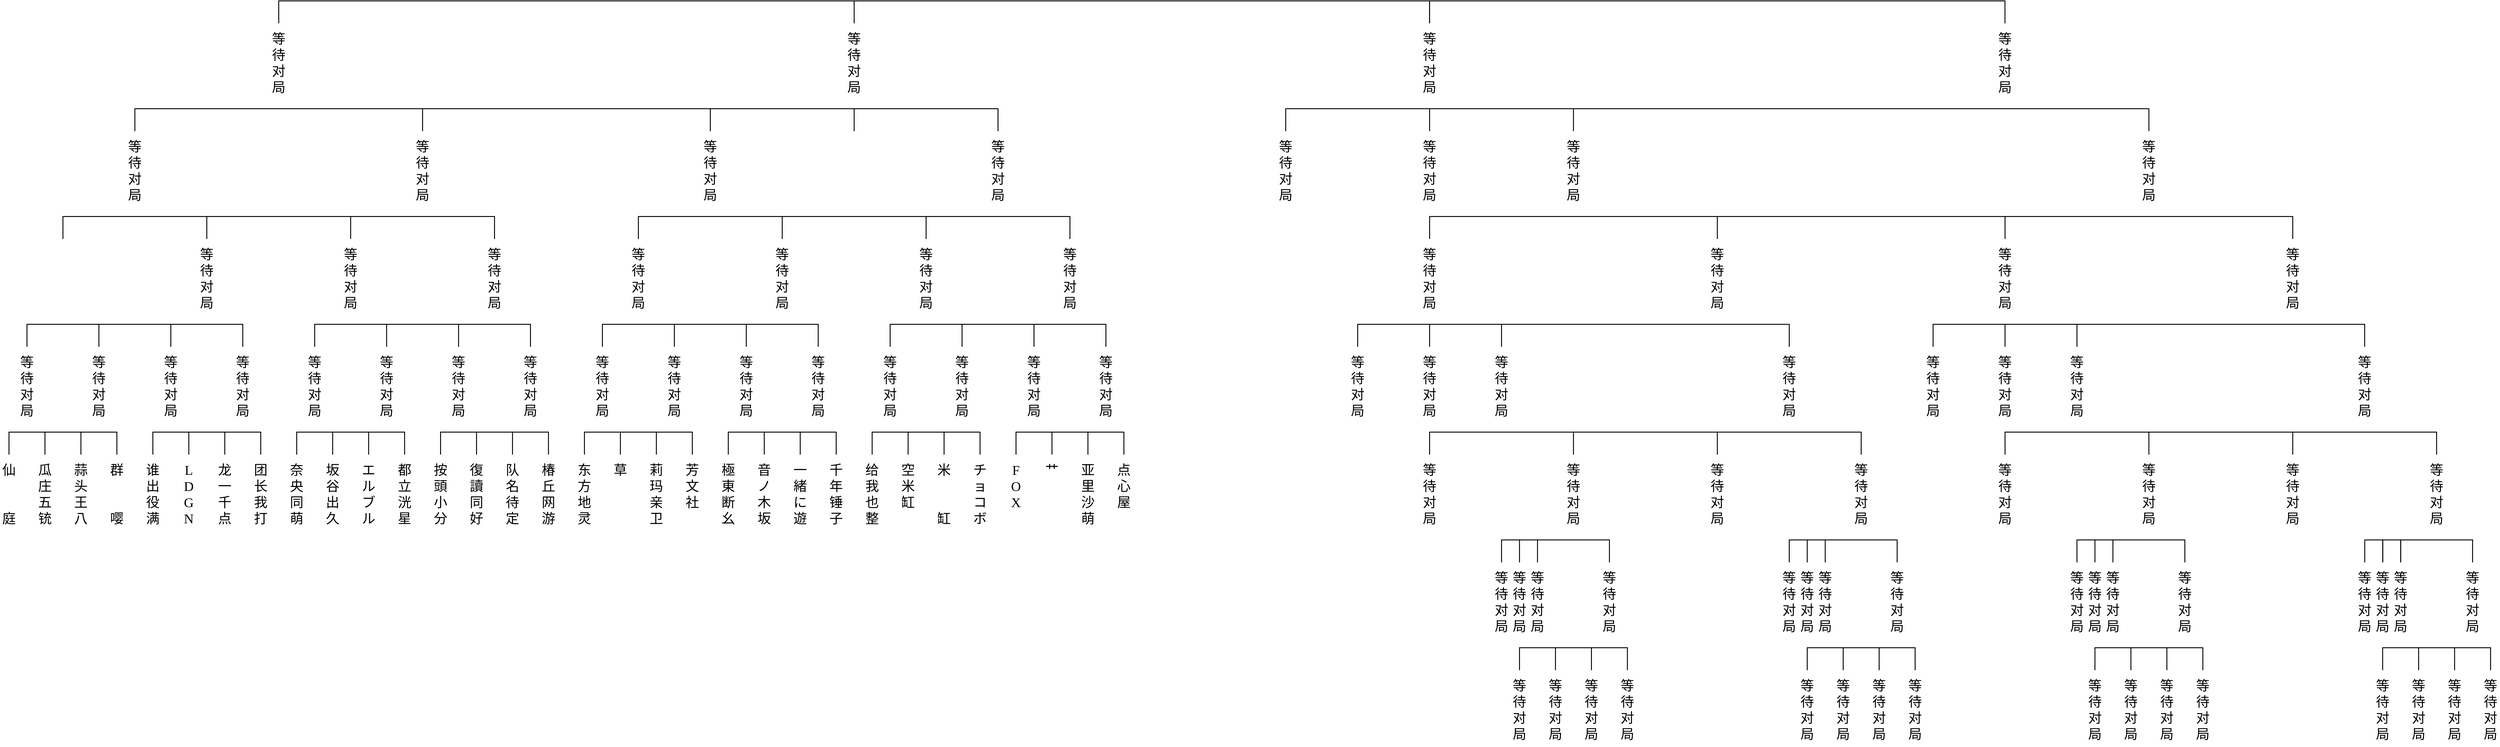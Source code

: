 <mxfile version="10.4.4" type="github"><diagram id="s4kFj_9aHxk4Wid-Ymg8" name="Page-1"><mxGraphModel dx="1069" dy="1893" grid="1" gridSize="10" guides="1" tooltips="1" connect="1" arrows="1" fold="1" page="1" pageScale="1" pageWidth="850" pageHeight="1100" math="0" shadow="0"><root><mxCell id="0"/><mxCell id="1" parent="0"/><mxCell id="eQSBPMLEGhguapreePr3-1" value="&lt;font style=&quot;font-size: 30px&quot;&gt;仙&lt;br style=&quot;font-size: 30px;&quot;&gt;&lt;br style=&quot;font-size: 30px;&quot;&gt;&lt;br style=&quot;font-size: 30px;&quot;&gt;庭&lt;/font&gt;" style="text;html=1;strokeColor=none;fillColor=none;align=center;verticalAlign=top;whiteSpace=wrap;rounded=0;fontFamily=FZZhunYuan-M02;horizontal=1;fontSize=30;" vertex="1" parent="1"><mxGeometry y="930" width="40" height="160" as="geometry"/></mxCell><mxCell id="eQSBPMLEGhguapreePr3-2" value="&lt;span style=&quot;font-size: 30px;&quot;&gt;&lt;font style=&quot;font-size: 30px;&quot;&gt;瓜庄五铳&lt;/font&gt;&lt;/span&gt;&lt;br style=&quot;font-size: 30px;&quot;&gt;" style="text;html=1;strokeColor=none;fillColor=none;align=center;verticalAlign=top;whiteSpace=wrap;rounded=0;fontFamily=FZZhunYuan-M02;horizontal=1;fontSize=30;" vertex="1" parent="1"><mxGeometry x="80" y="930" width="40" height="160" as="geometry"/></mxCell><mxCell id="eQSBPMLEGhguapreePr3-3" value="&lt;span style=&quot;font-size: 30px;&quot;&gt;蒜头王八&lt;/span&gt;&lt;br style=&quot;font-size: 30px;&quot;&gt;" style="text;html=1;strokeColor=none;fillColor=none;align=center;verticalAlign=top;whiteSpace=wrap;rounded=0;fontFamily=FZZhunYuan-M02;horizontal=1;fontSize=30;" vertex="1" parent="1"><mxGeometry x="160" y="930" width="40" height="160" as="geometry"/></mxCell><mxCell id="eQSBPMLEGhguapreePr3-4" value="&lt;span style=&quot;font-size: 30px&quot;&gt;&lt;font style=&quot;font-size: 30px&quot;&gt;群&lt;br style=&quot;font-size: 30px;&quot;&gt;&lt;br style=&quot;font-size: 30px;&quot;&gt;&lt;br style=&quot;font-size: 30px;&quot;&gt;嘤&lt;/font&gt;&lt;/span&gt;&lt;br style=&quot;font-size: 30px&quot;&gt;" style="text;html=1;strokeColor=none;fillColor=none;align=center;verticalAlign=top;whiteSpace=wrap;rounded=0;fontFamily=FZZhunYuan-M02;horizontal=1;fontSize=30;" vertex="1" parent="1"><mxGeometry x="240" y="930" width="40" height="160" as="geometry"/></mxCell><mxCell id="eQSBPMLEGhguapreePr3-5" value="" style="strokeWidth=2;html=1;shape=mxgraph.flowchart.annotation_1;align=left;direction=south;fontFamily=FZZhunYuan-M02;fontSize=30;" vertex="1" parent="1"><mxGeometry x="20" y="870" width="80" height="50" as="geometry"/></mxCell><mxCell id="eQSBPMLEGhguapreePr3-6" value="" style="strokeWidth=2;html=1;shape=mxgraph.flowchart.annotation_1;align=left;direction=south;fontFamily=FZZhunYuan-M02;fontSize=30;" vertex="1" parent="1"><mxGeometry x="100" y="870" width="80" height="50" as="geometry"/></mxCell><mxCell id="eQSBPMLEGhguapreePr3-7" value="" style="strokeWidth=2;html=1;shape=mxgraph.flowchart.annotation_1;align=left;direction=south;fontFamily=FZZhunYuan-M02;fontSize=30;" vertex="1" parent="1"><mxGeometry x="180" y="870" width="80" height="50" as="geometry"/></mxCell><mxCell id="eQSBPMLEGhguapreePr3-8" value="&lt;span style=&quot;font-size: 30px&quot;&gt;等待对局&lt;/span&gt;" style="text;html=1;strokeColor=none;fillColor=none;align=center;verticalAlign=top;whiteSpace=wrap;rounded=0;fontFamily=FZZhunYuan-M02;horizontal=1;fontSize=30;" vertex="1" parent="1"><mxGeometry x="40" y="690" width="40" height="160" as="geometry"/></mxCell><mxCell id="eQSBPMLEGhguapreePr3-9" value="&lt;span style=&quot;font-size: 30px&quot;&gt;等待对局&lt;/span&gt;&lt;br style=&quot;font-size: 30px;&quot;&gt;" style="text;html=1;strokeColor=none;fillColor=none;align=center;verticalAlign=top;whiteSpace=wrap;rounded=0;fontFamily=FZZhunYuan-M02;horizontal=1;fontSize=30;" vertex="1" parent="1"><mxGeometry x="200" y="690" width="40" height="160" as="geometry"/></mxCell><mxCell id="eQSBPMLEGhguapreePr3-10" value="" style="strokeWidth=2;html=1;shape=mxgraph.flowchart.annotation_1;align=left;direction=south;fontFamily=FZZhunYuan-M02;fontSize=30;" vertex="1" parent="1"><mxGeometry x="60" y="630" width="160" height="50" as="geometry"/></mxCell><mxCell id="eQSBPMLEGhguapreePr3-11" value="&lt;span style=&quot;font-size: 30px;&quot;&gt;谁出役满&lt;/span&gt;&lt;br style=&quot;font-size: 30px;&quot;&gt;" style="text;html=1;strokeColor=none;fillColor=none;align=center;verticalAlign=top;whiteSpace=wrap;rounded=0;fontFamily=FZZhunYuan-M02;horizontal=1;fontSize=30;" vertex="1" parent="1"><mxGeometry x="320" y="930" width="40" height="160" as="geometry"/></mxCell><mxCell id="eQSBPMLEGhguapreePr3-12" value="&lt;span style=&quot;font-size: 30px&quot;&gt;L&lt;br style=&quot;font-size: 30px;&quot;&gt;D&lt;br style=&quot;font-size: 30px;&quot;&gt;G&lt;br style=&quot;font-size: 30px;&quot;&gt;N&lt;/span&gt;&lt;br style=&quot;font-size: 30px&quot;&gt;" style="text;html=1;strokeColor=none;fillColor=none;align=center;verticalAlign=top;whiteSpace=wrap;rounded=0;fontFamily=FZZhunYuan-M02;horizontal=1;fontSize=30;" vertex="1" parent="1"><mxGeometry x="400" y="930" width="40" height="160" as="geometry"/></mxCell><mxCell id="eQSBPMLEGhguapreePr3-13" value="&lt;span style=&quot;font-size: 30px;&quot;&gt;龙一千点&lt;/span&gt;&lt;br style=&quot;font-size: 30px;&quot;&gt;" style="text;html=1;strokeColor=none;fillColor=none;align=center;verticalAlign=top;whiteSpace=wrap;rounded=0;fontFamily=FZZhunYuan-M02;horizontal=1;fontSize=30;" vertex="1" parent="1"><mxGeometry x="480" y="930" width="40" height="160" as="geometry"/></mxCell><mxCell id="eQSBPMLEGhguapreePr3-14" value="&lt;span style=&quot;font-size: 30px;&quot;&gt;团长我打&lt;/span&gt;&lt;br style=&quot;font-size: 30px;&quot;&gt;" style="text;html=1;strokeColor=none;fillColor=none;align=center;verticalAlign=top;whiteSpace=wrap;rounded=0;fontFamily=FZZhunYuan-M02;horizontal=1;fontSize=30;" vertex="1" parent="1"><mxGeometry x="560" y="930" width="40" height="160" as="geometry"/></mxCell><mxCell id="eQSBPMLEGhguapreePr3-15" value="" style="strokeWidth=2;html=1;shape=mxgraph.flowchart.annotation_1;align=left;direction=south;fontFamily=FZZhunYuan-M02;fontSize=30;" vertex="1" parent="1"><mxGeometry x="340" y="870" width="80" height="50" as="geometry"/></mxCell><mxCell id="eQSBPMLEGhguapreePr3-16" value="" style="strokeWidth=2;html=1;shape=mxgraph.flowchart.annotation_1;align=left;direction=south;fontFamily=FZZhunYuan-M02;fontSize=30;" vertex="1" parent="1"><mxGeometry x="420" y="870" width="80" height="50" as="geometry"/></mxCell><mxCell id="eQSBPMLEGhguapreePr3-17" value="" style="strokeWidth=2;html=1;shape=mxgraph.flowchart.annotation_1;align=left;direction=south;fontFamily=FZZhunYuan-M02;fontSize=30;" vertex="1" parent="1"><mxGeometry x="500" y="870" width="80" height="50" as="geometry"/></mxCell><mxCell id="eQSBPMLEGhguapreePr3-18" value="&lt;span style=&quot;font-size: 30px;&quot;&gt;等待对局&lt;/span&gt;" style="text;html=1;strokeColor=none;fillColor=none;align=center;verticalAlign=top;whiteSpace=wrap;rounded=0;fontFamily=FZZhunYuan-M02;horizontal=1;fontSize=30;" vertex="1" parent="1"><mxGeometry x="360" y="690" width="40" height="160" as="geometry"/></mxCell><mxCell id="eQSBPMLEGhguapreePr3-19" value="&lt;span style=&quot;font-size: 30px;&quot;&gt;等待对局&lt;/span&gt;&lt;br style=&quot;font-size: 30px;&quot;&gt;" style="text;html=1;strokeColor=none;fillColor=none;align=center;verticalAlign=top;whiteSpace=wrap;rounded=0;fontFamily=FZZhunYuan-M02;horizontal=1;fontSize=30;" vertex="1" parent="1"><mxGeometry x="520" y="690" width="40" height="160" as="geometry"/></mxCell><mxCell id="eQSBPMLEGhguapreePr3-20" value="" style="strokeWidth=2;html=1;shape=mxgraph.flowchart.annotation_1;align=left;direction=south;fontFamily=FZZhunYuan-M02;fontSize=30;" vertex="1" parent="1"><mxGeometry x="380" y="630" width="160" height="50" as="geometry"/></mxCell><mxCell id="eQSBPMLEGhguapreePr3-21" value="" style="strokeWidth=2;html=1;shape=mxgraph.flowchart.annotation_1;align=left;direction=south;fontFamily=FZZhunYuan-M02;fontSize=30;" vertex="1" parent="1"><mxGeometry x="220" y="630" width="160" height="50" as="geometry"/></mxCell><mxCell id="eQSBPMLEGhguapreePr3-22" value="&lt;span style=&quot;font-size: 30px;&quot;&gt;&lt;font style=&quot;font-size: 30px&quot;&gt;奈央同萌&lt;/font&gt;&lt;/span&gt;&lt;br style=&quot;font-size: 30px;&quot;&gt;" style="text;html=1;strokeColor=none;fillColor=none;align=center;verticalAlign=top;whiteSpace=wrap;rounded=0;fontFamily=FZZhunYuan-M02;horizontal=1;fontSize=30;" vertex="1" parent="1"><mxGeometry x="640" y="930" width="40" height="160" as="geometry"/></mxCell><mxCell id="eQSBPMLEGhguapreePr3-23" value="&lt;span style=&quot;font-size: 30px;&quot;&gt;&lt;font style=&quot;font-size: 30px&quot;&gt;坂谷出久&lt;/font&gt;&lt;/span&gt;&lt;br style=&quot;font-size: 30px;&quot;&gt;" style="text;html=1;strokeColor=none;fillColor=none;align=center;verticalAlign=top;whiteSpace=wrap;rounded=0;fontFamily=FZZhunYuan-M02;horizontal=1;fontSize=30;" vertex="1" parent="1"><mxGeometry x="720" y="930" width="40" height="160" as="geometry"/></mxCell><mxCell id="eQSBPMLEGhguapreePr3-24" value="&lt;span style=&quot;font-size: 30px;&quot;&gt;&lt;font style=&quot;font-size: 30px&quot;&gt;エルブル&lt;/font&gt;&lt;/span&gt;&lt;br style=&quot;font-size: 30px;&quot;&gt;" style="text;html=1;strokeColor=none;fillColor=none;align=center;verticalAlign=top;whiteSpace=wrap;rounded=0;fontFamily=FZZhunYuan-M02;horizontal=1;fontSize=30;" vertex="1" parent="1"><mxGeometry x="800" y="930" width="40" height="160" as="geometry"/></mxCell><mxCell id="eQSBPMLEGhguapreePr3-25" value="&lt;span style=&quot;font-size: 30px;&quot;&gt;&lt;font style=&quot;font-size: 30px&quot;&gt;都立洸星&lt;/font&gt;&lt;/span&gt;&lt;br style=&quot;font-size: 30px;&quot;&gt;" style="text;html=1;strokeColor=none;fillColor=none;align=center;verticalAlign=top;whiteSpace=wrap;rounded=0;fontFamily=FZZhunYuan-M02;horizontal=1;fontSize=30;" vertex="1" parent="1"><mxGeometry x="880" y="930" width="40" height="160" as="geometry"/></mxCell><mxCell id="eQSBPMLEGhguapreePr3-26" value="" style="strokeWidth=2;html=1;shape=mxgraph.flowchart.annotation_1;align=left;direction=south;fontFamily=FZZhunYuan-M02;fontSize=30;" vertex="1" parent="1"><mxGeometry x="660" y="870" width="80" height="50" as="geometry"/></mxCell><mxCell id="eQSBPMLEGhguapreePr3-27" value="" style="strokeWidth=2;html=1;shape=mxgraph.flowchart.annotation_1;align=left;direction=south;fontFamily=FZZhunYuan-M02;fontSize=30;" vertex="1" parent="1"><mxGeometry x="740" y="870" width="80" height="50" as="geometry"/></mxCell><mxCell id="eQSBPMLEGhguapreePr3-28" value="" style="strokeWidth=2;html=1;shape=mxgraph.flowchart.annotation_1;align=left;direction=south;fontFamily=FZZhunYuan-M02;fontSize=30;" vertex="1" parent="1"><mxGeometry x="820" y="870" width="80" height="50" as="geometry"/></mxCell><mxCell id="eQSBPMLEGhguapreePr3-29" value="&lt;span style=&quot;font-size: 30px;&quot;&gt;等待对局&lt;/span&gt;&lt;br style=&quot;font-size: 30px;&quot;&gt;" style="text;html=1;strokeColor=none;fillColor=none;align=center;verticalAlign=top;whiteSpace=wrap;rounded=0;fontFamily=FZZhunYuan-M02;horizontal=1;fontSize=30;" vertex="1" parent="1"><mxGeometry x="680" y="690" width="40" height="160" as="geometry"/></mxCell><mxCell id="eQSBPMLEGhguapreePr3-30" value="&lt;span style=&quot;font-size: 30px;&quot;&gt;等待对局&lt;/span&gt;&lt;br style=&quot;font-size: 30px;&quot;&gt;" style="text;html=1;strokeColor=none;fillColor=none;align=center;verticalAlign=top;whiteSpace=wrap;rounded=0;fontFamily=FZZhunYuan-M02;horizontal=1;fontSize=30;" vertex="1" parent="1"><mxGeometry x="840" y="690" width="40" height="160" as="geometry"/></mxCell><mxCell id="eQSBPMLEGhguapreePr3-31" value="" style="strokeWidth=2;html=1;shape=mxgraph.flowchart.annotation_1;align=left;direction=south;fontFamily=FZZhunYuan-M02;fontSize=30;" vertex="1" parent="1"><mxGeometry x="700" y="630" width="160" height="50" as="geometry"/></mxCell><mxCell id="eQSBPMLEGhguapreePr3-32" value="&lt;span style=&quot;font-size: 30px;&quot;&gt;&lt;font style=&quot;font-size: 30px&quot;&gt;按頭小分&lt;/font&gt;&lt;/span&gt;&lt;br style=&quot;font-size: 30px;&quot;&gt;" style="text;html=1;strokeColor=none;fillColor=none;align=center;verticalAlign=top;whiteSpace=wrap;rounded=0;fontFamily=FZZhunYuan-M02;horizontal=1;fontSize=30;" vertex="1" parent="1"><mxGeometry x="960" y="930" width="40" height="160" as="geometry"/></mxCell><mxCell id="eQSBPMLEGhguapreePr3-33" value="&lt;span style=&quot;font-size: 30px;&quot;&gt;&lt;font style=&quot;font-size: 30px&quot;&gt;復讀同好&lt;/font&gt;&lt;/span&gt;&lt;br style=&quot;font-size: 30px;&quot;&gt;" style="text;html=1;strokeColor=none;fillColor=none;align=center;verticalAlign=top;whiteSpace=wrap;rounded=0;fontFamily=FZZhunYuan-M02;horizontal=1;fontSize=30;" vertex="1" parent="1"><mxGeometry x="1040" y="930" width="40" height="160" as="geometry"/></mxCell><mxCell id="eQSBPMLEGhguapreePr3-34" value="&lt;span style=&quot;font-size: 30px;&quot;&gt;队名待定&lt;/span&gt;&lt;br style=&quot;font-size: 30px;&quot;&gt;" style="text;html=1;strokeColor=none;fillColor=none;align=center;verticalAlign=top;whiteSpace=wrap;rounded=0;fontFamily=FZZhunYuan-M02;horizontal=1;fontSize=30;" vertex="1" parent="1"><mxGeometry x="1120" y="930" width="40" height="160" as="geometry"/></mxCell><mxCell id="eQSBPMLEGhguapreePr3-35" value="&lt;span style=&quot;font-size: 30px;&quot;&gt;椿丘网游&lt;/span&gt;&lt;br style=&quot;font-size: 30px;&quot;&gt;" style="text;html=1;strokeColor=none;fillColor=none;align=center;verticalAlign=top;whiteSpace=wrap;rounded=0;fontFamily=FZZhunYuan-M02;horizontal=1;fontSize=30;" vertex="1" parent="1"><mxGeometry x="1200" y="930" width="40" height="160" as="geometry"/></mxCell><mxCell id="eQSBPMLEGhguapreePr3-36" value="" style="strokeWidth=2;html=1;shape=mxgraph.flowchart.annotation_1;align=left;direction=south;fontFamily=FZZhunYuan-M02;fontSize=30;" vertex="1" parent="1"><mxGeometry x="980" y="870" width="80" height="50" as="geometry"/></mxCell><mxCell id="eQSBPMLEGhguapreePr3-37" value="" style="strokeWidth=2;html=1;shape=mxgraph.flowchart.annotation_1;align=left;direction=south;fontFamily=FZZhunYuan-M02;fontSize=30;" vertex="1" parent="1"><mxGeometry x="1060" y="870" width="80" height="50" as="geometry"/></mxCell><mxCell id="eQSBPMLEGhguapreePr3-38" value="" style="strokeWidth=2;html=1;shape=mxgraph.flowchart.annotation_1;align=left;direction=south;fontFamily=FZZhunYuan-M02;fontSize=30;" vertex="1" parent="1"><mxGeometry x="1140" y="870" width="80" height="50" as="geometry"/></mxCell><mxCell id="eQSBPMLEGhguapreePr3-39" value="&lt;span style=&quot;font-size: 30px;&quot;&gt;等待对局&lt;/span&gt;&lt;br style=&quot;font-size: 30px;&quot;&gt;" style="text;html=1;strokeColor=none;fillColor=none;align=center;verticalAlign=top;whiteSpace=wrap;rounded=0;fontFamily=FZZhunYuan-M02;horizontal=1;fontSize=30;" vertex="1" parent="1"><mxGeometry x="1000" y="690" width="40" height="160" as="geometry"/></mxCell><mxCell id="eQSBPMLEGhguapreePr3-40" value="&lt;span style=&quot;font-size: 30px;&quot;&gt;等待对局&lt;/span&gt;&lt;br style=&quot;font-size: 30px;&quot;&gt;" style="text;html=1;strokeColor=none;fillColor=none;align=center;verticalAlign=top;whiteSpace=wrap;rounded=0;fontFamily=FZZhunYuan-M02;horizontal=1;fontSize=30;" vertex="1" parent="1"><mxGeometry x="1160" y="690" width="40" height="160" as="geometry"/></mxCell><mxCell id="eQSBPMLEGhguapreePr3-41" value="" style="strokeWidth=2;html=1;shape=mxgraph.flowchart.annotation_1;align=left;direction=south;fontFamily=FZZhunYuan-M02;fontSize=30;" vertex="1" parent="1"><mxGeometry x="1020" y="630" width="160" height="50" as="geometry"/></mxCell><mxCell id="eQSBPMLEGhguapreePr3-42" value="" style="strokeWidth=2;html=1;shape=mxgraph.flowchart.annotation_1;align=left;direction=south;fontFamily=FZZhunYuan-M02;fontSize=30;" vertex="1" parent="1"><mxGeometry x="860" y="630" width="160" height="50" as="geometry"/></mxCell><mxCell id="eQSBPMLEGhguapreePr3-43" value="&lt;span style=&quot;font-size: 30px;&quot;&gt;&lt;font style=&quot;font-size: 30px&quot;&gt;东方地灵&lt;/font&gt;&lt;/span&gt;&lt;br style=&quot;font-size: 30px;&quot;&gt;" style="text;html=1;strokeColor=none;fillColor=none;align=center;verticalAlign=top;whiteSpace=wrap;rounded=0;fontFamily=FZZhunYuan-M02;horizontal=1;fontSize=30;" vertex="1" parent="1"><mxGeometry x="1280" y="930" width="40" height="160" as="geometry"/></mxCell><mxCell id="eQSBPMLEGhguapreePr3-44" value="&lt;span style=&quot;font-size: 30px;&quot;&gt;&lt;font style=&quot;font-size: 30px&quot;&gt;草&lt;/font&gt;&lt;/span&gt;&lt;br style=&quot;font-size: 30px;&quot;&gt;" style="text;html=1;strokeColor=none;fillColor=none;align=center;verticalAlign=top;whiteSpace=wrap;rounded=0;fontFamily=FZZhunYuan-M02;horizontal=1;fontSize=30;" vertex="1" parent="1"><mxGeometry x="1360" y="930" width="40" height="160" as="geometry"/></mxCell><mxCell id="eQSBPMLEGhguapreePr3-45" value="&lt;span style=&quot;font-size: 30px&quot;&gt;莉玛亲卫&lt;/span&gt;&lt;br style=&quot;font-size: 30px;&quot;&gt;" style="text;html=1;strokeColor=none;fillColor=none;align=center;verticalAlign=top;whiteSpace=wrap;rounded=0;fontFamily=FZZhunYuan-M02;horizontal=1;fontSize=30;" vertex="1" parent="1"><mxGeometry x="1440" y="930" width="40" height="160" as="geometry"/></mxCell><mxCell id="eQSBPMLEGhguapreePr3-46" value="&lt;span style=&quot;font-size: 30px;&quot;&gt;&lt;font style=&quot;font-size: 30px&quot;&gt;芳文社&lt;/font&gt;&lt;/span&gt;&lt;br style=&quot;font-size: 30px;&quot;&gt;" style="text;html=1;strokeColor=none;fillColor=none;align=center;verticalAlign=top;whiteSpace=wrap;rounded=0;fontFamily=FZZhunYuan-M02;horizontal=1;fontSize=30;" vertex="1" parent="1"><mxGeometry x="1520" y="930" width="40" height="160" as="geometry"/></mxCell><mxCell id="eQSBPMLEGhguapreePr3-47" value="" style="strokeWidth=2;html=1;shape=mxgraph.flowchart.annotation_1;align=left;direction=south;fontFamily=FZZhunYuan-M02;fontSize=30;" vertex="1" parent="1"><mxGeometry x="1300" y="870" width="80" height="50" as="geometry"/></mxCell><mxCell id="eQSBPMLEGhguapreePr3-48" value="" style="strokeWidth=2;html=1;shape=mxgraph.flowchart.annotation_1;align=left;direction=south;fontFamily=FZZhunYuan-M02;fontSize=30;" vertex="1" parent="1"><mxGeometry x="1380" y="870" width="80" height="50" as="geometry"/></mxCell><mxCell id="eQSBPMLEGhguapreePr3-49" value="" style="strokeWidth=2;html=1;shape=mxgraph.flowchart.annotation_1;align=left;direction=south;fontFamily=FZZhunYuan-M02;fontSize=30;" vertex="1" parent="1"><mxGeometry x="1460" y="870" width="80" height="50" as="geometry"/></mxCell><mxCell id="eQSBPMLEGhguapreePr3-50" value="&lt;span style=&quot;font-size: 30px;&quot;&gt;等待对局&lt;/span&gt;&lt;br style=&quot;font-size: 30px;&quot;&gt;" style="text;html=1;strokeColor=none;fillColor=none;align=center;verticalAlign=top;whiteSpace=wrap;rounded=0;fontFamily=FZZhunYuan-M02;horizontal=1;fontSize=30;" vertex="1" parent="1"><mxGeometry x="1320" y="690" width="40" height="160" as="geometry"/></mxCell><mxCell id="eQSBPMLEGhguapreePr3-51" value="&lt;span style=&quot;font-size: 30px;&quot;&gt;等待对局&lt;/span&gt;&lt;br style=&quot;font-size: 30px;&quot;&gt;" style="text;html=1;strokeColor=none;fillColor=none;align=center;verticalAlign=top;whiteSpace=wrap;rounded=0;fontFamily=FZZhunYuan-M02;horizontal=1;fontSize=30;" vertex="1" parent="1"><mxGeometry x="1480" y="690" width="40" height="160" as="geometry"/></mxCell><mxCell id="eQSBPMLEGhguapreePr3-52" value="" style="strokeWidth=2;html=1;shape=mxgraph.flowchart.annotation_1;align=left;direction=south;fontFamily=FZZhunYuan-M02;fontSize=30;" vertex="1" parent="1"><mxGeometry x="1340" y="630" width="160" height="50" as="geometry"/></mxCell><mxCell id="eQSBPMLEGhguapreePr3-53" value="&lt;span style=&quot;font-size: 30px;&quot;&gt;&lt;font style=&quot;font-size: 30px&quot;&gt;一緒に遊&lt;/font&gt;&lt;/span&gt;&lt;br style=&quot;font-size: 30px;&quot;&gt;" style="text;html=1;strokeColor=none;fillColor=none;align=center;verticalAlign=top;whiteSpace=wrap;rounded=0;fontFamily=FZZhunYuan-M02;horizontal=1;fontSize=30;" vertex="1" parent="1"><mxGeometry x="1760" y="930" width="40" height="160" as="geometry"/></mxCell><mxCell id="eQSBPMLEGhguapreePr3-54" value="&lt;span style=&quot;font-size: 30px&quot;&gt;千年锤子&lt;/span&gt;&lt;br style=&quot;font-size: 30px;&quot;&gt;" style="text;html=1;strokeColor=none;fillColor=none;align=center;verticalAlign=top;whiteSpace=wrap;rounded=0;fontFamily=FZZhunYuan-M02;horizontal=1;fontSize=30;" vertex="1" parent="1"><mxGeometry x="1840" y="930" width="40" height="160" as="geometry"/></mxCell><mxCell id="eQSBPMLEGhguapreePr3-55" value="" style="strokeWidth=2;html=1;shape=mxgraph.flowchart.annotation_1;align=left;direction=south;fontFamily=FZZhunYuan-M02;fontSize=30;" vertex="1" parent="1"><mxGeometry x="1620" y="870" width="80" height="50" as="geometry"/></mxCell><mxCell id="eQSBPMLEGhguapreePr3-56" value="" style="strokeWidth=2;html=1;shape=mxgraph.flowchart.annotation_1;align=left;direction=south;fontFamily=FZZhunYuan-M02;fontSize=30;" vertex="1" parent="1"><mxGeometry x="1700" y="870" width="80" height="50" as="geometry"/></mxCell><mxCell id="eQSBPMLEGhguapreePr3-57" value="" style="strokeWidth=2;html=1;shape=mxgraph.flowchart.annotation_1;align=left;direction=south;fontFamily=FZZhunYuan-M02;fontSize=30;" vertex="1" parent="1"><mxGeometry x="1780" y="870" width="80" height="50" as="geometry"/></mxCell><mxCell id="eQSBPMLEGhguapreePr3-58" value="&lt;span style=&quot;font-size: 30px;&quot;&gt;等待对局&lt;/span&gt;&lt;br style=&quot;font-size: 30px;&quot;&gt;" style="text;html=1;strokeColor=none;fillColor=none;align=center;verticalAlign=top;whiteSpace=wrap;rounded=0;fontFamily=FZZhunYuan-M02;horizontal=1;fontSize=30;" vertex="1" parent="1"><mxGeometry x="1640" y="690" width="40" height="160" as="geometry"/></mxCell><mxCell id="eQSBPMLEGhguapreePr3-59" value="&lt;span style=&quot;font-size: 30px;&quot;&gt;等待对局&lt;/span&gt;&lt;br style=&quot;font-size: 30px;&quot;&gt;" style="text;html=1;strokeColor=none;fillColor=none;align=center;verticalAlign=top;whiteSpace=wrap;rounded=0;fontFamily=FZZhunYuan-M02;horizontal=1;fontSize=30;" vertex="1" parent="1"><mxGeometry x="1800" y="690" width="40" height="160" as="geometry"/></mxCell><mxCell id="eQSBPMLEGhguapreePr3-60" value="" style="strokeWidth=2;html=1;shape=mxgraph.flowchart.annotation_1;align=left;direction=south;fontFamily=FZZhunYuan-M02;fontSize=30;" vertex="1" parent="1"><mxGeometry x="1660" y="630" width="160" height="50" as="geometry"/></mxCell><mxCell id="eQSBPMLEGhguapreePr3-61" value="" style="strokeWidth=2;html=1;shape=mxgraph.flowchart.annotation_1;align=left;direction=south;fontFamily=FZZhunYuan-M02;fontSize=30;" vertex="1" parent="1"><mxGeometry x="1500" y="630" width="160" height="50" as="geometry"/></mxCell><mxCell id="eQSBPMLEGhguapreePr3-62" value="&lt;span style=&quot;font-size: 30px;&quot;&gt;&lt;font style=&quot;font-size: 30px&quot;&gt;给我也整&lt;/font&gt;&lt;/span&gt;&lt;br style=&quot;font-size: 30px;&quot;&gt;" style="text;html=1;strokeColor=none;fillColor=none;align=center;verticalAlign=top;whiteSpace=wrap;rounded=0;fontFamily=FZZhunYuan-M02;horizontal=1;fontSize=30;" vertex="1" parent="1"><mxGeometry x="1920" y="930" width="40" height="160" as="geometry"/></mxCell><mxCell id="eQSBPMLEGhguapreePr3-63" value="&lt;span style=&quot;font-size: 30px&quot;&gt;空米缸&lt;/span&gt;&lt;br style=&quot;font-size: 30px;&quot;&gt;" style="text;html=1;strokeColor=none;fillColor=none;align=center;verticalAlign=top;whiteSpace=wrap;rounded=0;fontFamily=FZZhunYuan-M02;horizontal=1;fontSize=30;" vertex="1" parent="1"><mxGeometry x="2000" y="930" width="40" height="160" as="geometry"/></mxCell><mxCell id="eQSBPMLEGhguapreePr3-64" value="&lt;span style=&quot;font-size: 30px&quot;&gt;米&lt;br style=&quot;font-size: 30px;&quot;&gt;&lt;br style=&quot;font-size: 30px;&quot;&gt;&lt;br style=&quot;font-size: 30px;&quot;&gt;缸&lt;/span&gt;&lt;br style=&quot;font-size: 30px;&quot;&gt;" style="text;html=1;strokeColor=none;fillColor=none;align=center;verticalAlign=top;whiteSpace=wrap;rounded=0;fontFamily=FZZhunYuan-M02;horizontal=1;fontSize=30;" vertex="1" parent="1"><mxGeometry x="2080" y="930" width="40" height="160" as="geometry"/></mxCell><mxCell id="eQSBPMLEGhguapreePr3-65" value="&lt;span style=&quot;font-size: 30px;&quot;&gt;&lt;font style=&quot;font-size: 30px&quot;&gt;チョコボ&lt;/font&gt;&lt;/span&gt;&lt;br style=&quot;font-size: 30px;&quot;&gt;" style="text;html=1;strokeColor=none;fillColor=none;align=center;verticalAlign=top;whiteSpace=wrap;rounded=0;fontFamily=FZZhunYuan-M02;horizontal=1;fontSize=30;" vertex="1" parent="1"><mxGeometry x="2160" y="930" width="40" height="160" as="geometry"/></mxCell><mxCell id="eQSBPMLEGhguapreePr3-66" value="" style="strokeWidth=2;html=1;shape=mxgraph.flowchart.annotation_1;align=left;direction=south;fontFamily=FZZhunYuan-M02;fontSize=30;" vertex="1" parent="1"><mxGeometry x="1940" y="870" width="80" height="50" as="geometry"/></mxCell><mxCell id="eQSBPMLEGhguapreePr3-67" value="" style="strokeWidth=2;html=1;shape=mxgraph.flowchart.annotation_1;align=left;direction=south;fontFamily=FZZhunYuan-M02;fontSize=30;" vertex="1" parent="1"><mxGeometry x="2020" y="870" width="80" height="50" as="geometry"/></mxCell><mxCell id="eQSBPMLEGhguapreePr3-68" value="" style="strokeWidth=2;html=1;shape=mxgraph.flowchart.annotation_1;align=left;direction=south;fontFamily=FZZhunYuan-M02;fontSize=30;" vertex="1" parent="1"><mxGeometry x="2100" y="870" width="80" height="50" as="geometry"/></mxCell><mxCell id="eQSBPMLEGhguapreePr3-69" value="&lt;span style=&quot;font-size: 30px;&quot;&gt;等待对局&lt;/span&gt;&lt;br style=&quot;font-size: 30px;&quot;&gt;" style="text;html=1;strokeColor=none;fillColor=none;align=center;verticalAlign=top;whiteSpace=wrap;rounded=0;fontFamily=FZZhunYuan-M02;horizontal=1;fontSize=30;" vertex="1" parent="1"><mxGeometry x="1960" y="690" width="40" height="160" as="geometry"/></mxCell><mxCell id="eQSBPMLEGhguapreePr3-70" value="&lt;span style=&quot;font-size: 30px;&quot;&gt;等待对局&lt;/span&gt;&lt;br style=&quot;font-size: 30px;&quot;&gt;" style="text;html=1;strokeColor=none;fillColor=none;align=center;verticalAlign=top;whiteSpace=wrap;rounded=0;fontFamily=FZZhunYuan-M02;horizontal=1;fontSize=30;" vertex="1" parent="1"><mxGeometry x="2120" y="690" width="40" height="160" as="geometry"/></mxCell><mxCell id="eQSBPMLEGhguapreePr3-71" value="" style="strokeWidth=2;html=1;shape=mxgraph.flowchart.annotation_1;align=left;direction=south;fontFamily=FZZhunYuan-M02;fontSize=30;" vertex="1" parent="1"><mxGeometry x="1980" y="630" width="160" height="50" as="geometry"/></mxCell><mxCell id="eQSBPMLEGhguapreePr3-72" value="&lt;span style=&quot;font-size: 30px&quot;&gt;F&lt;br style=&quot;font-size: 30px;&quot;&gt;O&lt;br style=&quot;font-size: 30px;&quot;&gt;X&lt;/span&gt;&lt;br style=&quot;font-size: 30px;&quot;&gt;" style="text;html=1;strokeColor=none;fillColor=none;align=center;verticalAlign=top;whiteSpace=wrap;rounded=0;fontFamily=FZZhunYuan-M02;horizontal=1;fontSize=30;" vertex="1" parent="1"><mxGeometry x="2240" y="930" width="40" height="160" as="geometry"/></mxCell><mxCell id="eQSBPMLEGhguapreePr3-73" value="&lt;span style=&quot;font-size: 30px;&quot;&gt;&lt;font style=&quot;font-size: 30px&quot;&gt;艹&lt;/font&gt;&lt;/span&gt;&lt;br style=&quot;font-size: 30px;&quot;&gt;" style="text;html=1;strokeColor=none;fillColor=none;align=center;verticalAlign=top;whiteSpace=wrap;rounded=0;fontFamily=FZZhunYuan-M02;horizontal=1;fontSize=30;" vertex="1" parent="1"><mxGeometry x="2320" y="930" width="40" height="160" as="geometry"/></mxCell><mxCell id="eQSBPMLEGhguapreePr3-74" value="&lt;span style=&quot;font-size: 30px;&quot;&gt;亚里沙萌&lt;/span&gt;&lt;br style=&quot;font-size: 30px;&quot;&gt;" style="text;html=1;strokeColor=none;fillColor=none;align=center;verticalAlign=top;whiteSpace=wrap;rounded=0;fontFamily=FZZhunYuan-M02;horizontal=1;fontSize=30;" vertex="1" parent="1"><mxGeometry x="2400" y="930" width="40" height="160" as="geometry"/></mxCell><mxCell id="eQSBPMLEGhguapreePr3-75" value="&lt;span style=&quot;font-size: 30px;&quot;&gt;点心屋&lt;/span&gt;&lt;br style=&quot;font-size: 30px;&quot;&gt;" style="text;html=1;strokeColor=none;fillColor=none;align=center;verticalAlign=top;whiteSpace=wrap;rounded=0;fontFamily=FZZhunYuan-M02;horizontal=1;fontSize=30;" vertex="1" parent="1"><mxGeometry x="2480" y="930" width="40" height="160" as="geometry"/></mxCell><mxCell id="eQSBPMLEGhguapreePr3-76" value="" style="strokeWidth=2;html=1;shape=mxgraph.flowchart.annotation_1;align=left;direction=south;fontFamily=FZZhunYuan-M02;fontSize=30;" vertex="1" parent="1"><mxGeometry x="2260" y="870" width="80" height="50" as="geometry"/></mxCell><mxCell id="eQSBPMLEGhguapreePr3-77" value="" style="strokeWidth=2;html=1;shape=mxgraph.flowchart.annotation_1;align=left;direction=south;fontFamily=FZZhunYuan-M02;fontSize=30;" vertex="1" parent="1"><mxGeometry x="2340" y="870" width="80" height="50" as="geometry"/></mxCell><mxCell id="eQSBPMLEGhguapreePr3-78" value="" style="strokeWidth=2;html=1;shape=mxgraph.flowchart.annotation_1;align=left;direction=south;fontFamily=FZZhunYuan-M02;fontSize=30;" vertex="1" parent="1"><mxGeometry x="2420" y="870" width="80" height="50" as="geometry"/></mxCell><mxCell id="eQSBPMLEGhguapreePr3-79" value="&lt;span style=&quot;font-size: 30px;&quot;&gt;等待对局&lt;/span&gt;&lt;br style=&quot;font-size: 30px;&quot;&gt;" style="text;html=1;strokeColor=none;fillColor=none;align=center;verticalAlign=top;whiteSpace=wrap;rounded=0;fontFamily=FZZhunYuan-M02;horizontal=1;fontSize=30;" vertex="1" parent="1"><mxGeometry x="2280" y="690" width="40" height="160" as="geometry"/></mxCell><mxCell id="eQSBPMLEGhguapreePr3-80" value="&lt;span style=&quot;font-size: 30px;&quot;&gt;等待对局&lt;/span&gt;&lt;br style=&quot;font-size: 30px;&quot;&gt;" style="text;html=1;strokeColor=none;fillColor=none;align=center;verticalAlign=top;whiteSpace=wrap;rounded=0;fontFamily=FZZhunYuan-M02;horizontal=1;fontSize=30;" vertex="1" parent="1"><mxGeometry x="2440" y="690" width="40" height="160" as="geometry"/></mxCell><mxCell id="eQSBPMLEGhguapreePr3-81" value="" style="strokeWidth=2;html=1;shape=mxgraph.flowchart.annotation_1;align=left;direction=south;fontFamily=FZZhunYuan-M02;fontSize=30;" vertex="1" parent="1"><mxGeometry x="2300" y="630" width="160" height="50" as="geometry"/></mxCell><mxCell id="eQSBPMLEGhguapreePr3-82" value="" style="strokeWidth=2;html=1;shape=mxgraph.flowchart.annotation_1;align=left;direction=south;fontFamily=FZZhunYuan-M02;fontSize=30;" vertex="1" parent="1"><mxGeometry x="2140" y="630" width="160" height="50" as="geometry"/></mxCell><mxCell id="eQSBPMLEGhguapreePr3-84" value="&lt;span style=&quot;font-size: 30px;&quot;&gt;等待对局&lt;/span&gt;&lt;br style=&quot;font-size: 30px;&quot;&gt;" style="text;html=1;strokeColor=none;fillColor=none;align=center;verticalAlign=top;whiteSpace=wrap;rounded=0;fontFamily=FZZhunYuan-M02;horizontal=1;fontSize=30;" vertex="1" parent="1"><mxGeometry x="440" y="450" width="40" height="160" as="geometry"/></mxCell><mxCell id="eQSBPMLEGhguapreePr3-85" value="&lt;span style=&quot;font-size: 30px;&quot;&gt;等待对局&lt;/span&gt;&lt;br style=&quot;font-size: 30px;&quot;&gt;" style="text;html=1;strokeColor=none;fillColor=none;align=center;verticalAlign=top;whiteSpace=wrap;rounded=0;fontFamily=FZZhunYuan-M02;horizontal=1;fontSize=30;" vertex="1" parent="1"><mxGeometry x="760" y="450" width="40" height="160" as="geometry"/></mxCell><mxCell id="eQSBPMLEGhguapreePr3-86" value="&lt;span style=&quot;font-size: 30px;&quot;&gt;等待对局&lt;/span&gt;&lt;br style=&quot;font-size: 30px;&quot;&gt;" style="text;html=1;strokeColor=none;fillColor=none;align=center;verticalAlign=top;whiteSpace=wrap;rounded=0;fontFamily=FZZhunYuan-M02;horizontal=1;fontSize=30;" vertex="1" parent="1"><mxGeometry x="1080" y="450" width="40" height="160" as="geometry"/></mxCell><mxCell id="eQSBPMLEGhguapreePr3-87" value="" style="strokeWidth=2;html=1;shape=mxgraph.flowchart.annotation_1;align=left;direction=south;fontFamily=FZZhunYuan-M02;fontSize=30;" vertex="1" parent="1"><mxGeometry x="140" y="390" width="320" height="50" as="geometry"/></mxCell><mxCell id="eQSBPMLEGhguapreePr3-88" value="" style="strokeWidth=2;html=1;shape=mxgraph.flowchart.annotation_1;align=left;direction=south;fontFamily=FZZhunYuan-M02;fontSize=30;" vertex="1" parent="1"><mxGeometry x="460" y="390" width="320" height="50" as="geometry"/></mxCell><mxCell id="eQSBPMLEGhguapreePr3-89" value="" style="strokeWidth=2;html=1;shape=mxgraph.flowchart.annotation_1;align=left;direction=south;fontFamily=FZZhunYuan-M02;fontSize=30;" vertex="1" parent="1"><mxGeometry x="780" y="390" width="320" height="50" as="geometry"/></mxCell><mxCell id="eQSBPMLEGhguapreePr3-90" value="&lt;span style=&quot;font-size: 30px;&quot;&gt;等待对局&lt;/span&gt;&lt;br style=&quot;font-size: 30px;&quot;&gt;" style="text;html=1;strokeColor=none;fillColor=none;align=center;verticalAlign=top;whiteSpace=wrap;rounded=0;fontFamily=FZZhunYuan-M02;horizontal=1;fontSize=30;" vertex="1" parent="1"><mxGeometry x="1400" y="450" width="40" height="160" as="geometry"/></mxCell><mxCell id="eQSBPMLEGhguapreePr3-91" value="&lt;span style=&quot;font-size: 30px;&quot;&gt;等待对局&lt;/span&gt;&lt;br style=&quot;font-size: 30px;&quot;&gt;" style="text;html=1;strokeColor=none;fillColor=none;align=center;verticalAlign=top;whiteSpace=wrap;rounded=0;fontFamily=FZZhunYuan-M02;horizontal=1;fontSize=30;" vertex="1" parent="1"><mxGeometry x="1720" y="450" width="40" height="160" as="geometry"/></mxCell><mxCell id="eQSBPMLEGhguapreePr3-92" value="&lt;span style=&quot;font-size: 30px;&quot;&gt;等待对局&lt;/span&gt;&lt;br style=&quot;font-size: 30px;&quot;&gt;" style="text;html=1;strokeColor=none;fillColor=none;align=center;verticalAlign=top;whiteSpace=wrap;rounded=0;fontFamily=FZZhunYuan-M02;horizontal=1;fontSize=30;" vertex="1" parent="1"><mxGeometry x="2040" y="450" width="40" height="160" as="geometry"/></mxCell><mxCell id="eQSBPMLEGhguapreePr3-93" value="&lt;span style=&quot;font-size: 30px;&quot;&gt;等待对局&lt;/span&gt;&lt;br style=&quot;font-size: 30px;&quot;&gt;" style="text;html=1;strokeColor=none;fillColor=none;align=center;verticalAlign=top;whiteSpace=wrap;rounded=0;fontFamily=FZZhunYuan-M02;horizontal=1;fontSize=30;" vertex="1" parent="1"><mxGeometry x="2360" y="450" width="40" height="160" as="geometry"/></mxCell><mxCell id="eQSBPMLEGhguapreePr3-94" value="" style="strokeWidth=2;html=1;shape=mxgraph.flowchart.annotation_1;align=left;direction=south;fontFamily=FZZhunYuan-M02;fontSize=30;" vertex="1" parent="1"><mxGeometry x="1420" y="390" width="320" height="50" as="geometry"/></mxCell><mxCell id="eQSBPMLEGhguapreePr3-95" value="" style="strokeWidth=2;html=1;shape=mxgraph.flowchart.annotation_1;align=left;direction=south;fontFamily=FZZhunYuan-M02;fontSize=30;" vertex="1" parent="1"><mxGeometry x="1740" y="390" width="320" height="50" as="geometry"/></mxCell><mxCell id="eQSBPMLEGhguapreePr3-96" value="" style="strokeWidth=2;html=1;shape=mxgraph.flowchart.annotation_1;align=left;direction=south;fontFamily=FZZhunYuan-M02;fontSize=30;" vertex="1" parent="1"><mxGeometry x="2060" y="390" width="320" height="50" as="geometry"/></mxCell><mxCell id="eQSBPMLEGhguapreePr3-97" value="&lt;span style=&quot;font-size: 30px;&quot;&gt;等待对局&lt;/span&gt;&lt;br style=&quot;font-size: 30px;&quot;&gt;" style="text;html=1;strokeColor=none;fillColor=none;align=center;verticalAlign=top;whiteSpace=wrap;rounded=0;fontFamily=FZZhunYuan-M02;horizontal=1;fontSize=30;" vertex="1" parent="1"><mxGeometry x="280" y="210" width="40" height="160" as="geometry"/></mxCell><mxCell id="eQSBPMLEGhguapreePr3-98" value="&lt;span style=&quot;font-size: 30px;&quot;&gt;等待对局&lt;/span&gt;&lt;br style=&quot;font-size: 30px;&quot;&gt;" style="text;html=1;strokeColor=none;fillColor=none;align=center;verticalAlign=top;whiteSpace=wrap;rounded=0;fontFamily=FZZhunYuan-M02;horizontal=1;fontSize=30;" vertex="1" parent="1"><mxGeometry x="920" y="210" width="40" height="160" as="geometry"/></mxCell><mxCell id="eQSBPMLEGhguapreePr3-99" value="&lt;span style=&quot;font-size: 30px;&quot;&gt;等待对局&lt;/span&gt;&lt;br style=&quot;font-size: 30px;&quot;&gt;" style="text;html=1;strokeColor=none;fillColor=none;align=center;verticalAlign=top;whiteSpace=wrap;rounded=0;fontFamily=FZZhunYuan-M02;horizontal=1;fontSize=30;" vertex="1" parent="1"><mxGeometry x="1560" y="210" width="40" height="160" as="geometry"/></mxCell><mxCell id="eQSBPMLEGhguapreePr3-100" value="&lt;span style=&quot;font-size: 30px;&quot;&gt;等待对局&lt;/span&gt;&lt;br style=&quot;font-size: 30px;&quot;&gt;" style="text;html=1;strokeColor=none;fillColor=none;align=center;verticalAlign=top;whiteSpace=wrap;rounded=0;fontFamily=FZZhunYuan-M02;horizontal=1;fontSize=30;" vertex="1" parent="1"><mxGeometry x="2200" y="210" width="40" height="160" as="geometry"/></mxCell><mxCell id="eQSBPMLEGhguapreePr3-101" value="" style="strokeWidth=2;html=1;shape=mxgraph.flowchart.annotation_1;align=left;direction=south;fontFamily=FZZhunYuan-M02;fontSize=30;" vertex="1" parent="1"><mxGeometry x="300" y="150" width="640" height="50" as="geometry"/></mxCell><mxCell id="eQSBPMLEGhguapreePr3-102" value="" style="strokeWidth=2;html=1;shape=mxgraph.flowchart.annotation_1;align=left;direction=south;fontFamily=FZZhunYuan-M02;fontSize=30;" vertex="1" parent="1"><mxGeometry x="940" y="150" width="640" height="50" as="geometry"/></mxCell><mxCell id="eQSBPMLEGhguapreePr3-103" value="" style="strokeWidth=2;html=1;shape=mxgraph.flowchart.annotation_1;align=left;direction=south;fontFamily=FZZhunYuan-M02;fontSize=30;" vertex="1" parent="1"><mxGeometry x="1580" y="150" width="640" height="50" as="geometry"/></mxCell><mxCell id="eQSBPMLEGhguapreePr3-104" value="&lt;span style=&quot;font-size: 30px;&quot;&gt;等待对局&lt;/span&gt;&lt;br style=&quot;font-size: 30px;&quot;&gt;" style="text;html=1;strokeColor=none;fillColor=none;align=center;verticalAlign=top;whiteSpace=wrap;rounded=0;fontFamily=FZZhunYuan-M02;horizontal=1;fontSize=30;" vertex="1" parent="1"><mxGeometry x="600" y="-30" width="40" height="160" as="geometry"/></mxCell><mxCell id="eQSBPMLEGhguapreePr3-105" value="&lt;span style=&quot;font-size: 30px;&quot;&gt;等待对局&lt;/span&gt;&lt;br style=&quot;font-size: 30px;&quot;&gt;" style="text;html=1;strokeColor=none;fillColor=none;align=center;verticalAlign=top;whiteSpace=wrap;rounded=0;fontFamily=FZZhunYuan-M02;horizontal=1;fontSize=30;" vertex="1" parent="1"><mxGeometry x="1880" y="-30" width="40" height="160" as="geometry"/></mxCell><mxCell id="eQSBPMLEGhguapreePr3-106" value="等待对局&lt;br style=&quot;font-size: 30px&quot;&gt;" style="text;html=1;strokeColor=none;fillColor=none;align=center;verticalAlign=top;whiteSpace=wrap;rounded=0;fontFamily=FZZhunYuan-M02;horizontal=1;fontSize=30;" vertex="1" parent="1"><mxGeometry x="3360" y="1410" width="40" height="160" as="geometry"/></mxCell><mxCell id="eQSBPMLEGhguapreePr3-107" value="等待对局&lt;br&gt;" style="text;html=1;strokeColor=none;fillColor=none;align=center;verticalAlign=top;whiteSpace=wrap;rounded=0;fontFamily=FZZhunYuan-M02;horizontal=1;fontSize=30;" vertex="1" parent="1"><mxGeometry x="3440" y="1410" width="40" height="160" as="geometry"/></mxCell><mxCell id="eQSBPMLEGhguapreePr3-108" value="等待对局&lt;br&gt;" style="text;html=1;strokeColor=none;fillColor=none;align=center;verticalAlign=top;whiteSpace=wrap;rounded=0;fontFamily=FZZhunYuan-M02;horizontal=1;fontSize=30;" vertex="1" parent="1"><mxGeometry x="3520" y="1410" width="40" height="160" as="geometry"/></mxCell><mxCell id="eQSBPMLEGhguapreePr3-109" value="等待对局&lt;br&gt;" style="text;html=1;strokeColor=none;fillColor=none;align=center;verticalAlign=top;whiteSpace=wrap;rounded=0;fontFamily=FZZhunYuan-M02;horizontal=1;fontSize=30;" vertex="1" parent="1"><mxGeometry x="3600" y="1410" width="40" height="160" as="geometry"/></mxCell><mxCell id="eQSBPMLEGhguapreePr3-110" value="" style="strokeWidth=2;html=1;shape=mxgraph.flowchart.annotation_1;align=left;direction=south;fontFamily=FZZhunYuan-M02;fontSize=30;" vertex="1" parent="1"><mxGeometry x="3380" y="1350" width="80" height="50" as="geometry"/></mxCell><mxCell id="eQSBPMLEGhguapreePr3-111" value="等待对局&lt;br&gt;" style="text;html=1;strokeColor=none;fillColor=none;align=center;verticalAlign=top;whiteSpace=wrap;rounded=0;fontFamily=FZZhunYuan-M02;horizontal=1;fontSize=30;" vertex="1" parent="1"><mxGeometry x="4000" y="1410" width="40" height="160" as="geometry"/></mxCell><mxCell id="eQSBPMLEGhguapreePr3-112" value="等待对局&lt;br&gt;" style="text;html=1;strokeColor=none;fillColor=none;align=center;verticalAlign=top;whiteSpace=wrap;rounded=0;fontFamily=FZZhunYuan-M02;horizontal=1;fontSize=30;" vertex="1" parent="1"><mxGeometry x="4080" y="1410" width="40" height="160" as="geometry"/></mxCell><mxCell id="eQSBPMLEGhguapreePr3-113" value="等待对局&lt;br&gt;" style="text;html=1;strokeColor=none;fillColor=none;align=center;verticalAlign=top;whiteSpace=wrap;rounded=0;fontFamily=FZZhunYuan-M02;horizontal=1;fontSize=30;" vertex="1" parent="1"><mxGeometry x="4160" y="1410" width="40" height="160" as="geometry"/></mxCell><mxCell id="eQSBPMLEGhguapreePr3-114" value="等待对局&lt;br&gt;" style="text;html=1;strokeColor=none;fillColor=none;align=center;verticalAlign=top;whiteSpace=wrap;rounded=0;fontFamily=FZZhunYuan-M02;horizontal=1;fontSize=30;" vertex="1" parent="1"><mxGeometry x="4240" y="1410" width="40" height="160" as="geometry"/></mxCell><mxCell id="eQSBPMLEGhguapreePr3-115" value="" style="strokeWidth=2;html=1;shape=mxgraph.flowchart.annotation_1;align=left;direction=south;fontFamily=FZZhunYuan-M02;fontSize=30;" vertex="1" parent="1"><mxGeometry x="4020" y="1350" width="80" height="50" as="geometry"/></mxCell><mxCell id="eQSBPMLEGhguapreePr3-116" value="等待对局&lt;br&gt;" style="text;html=1;strokeColor=none;fillColor=none;align=center;verticalAlign=top;whiteSpace=wrap;rounded=0;fontFamily=FZZhunYuan-M02;horizontal=1;fontSize=30;" vertex="1" parent="1"><mxGeometry x="4640" y="1410" width="40" height="160" as="geometry"/></mxCell><mxCell id="eQSBPMLEGhguapreePr3-117" value="等待对局&lt;br&gt;" style="text;html=1;strokeColor=none;fillColor=none;align=center;verticalAlign=top;whiteSpace=wrap;rounded=0;fontFamily=FZZhunYuan-M02;horizontal=1;fontSize=30;" vertex="1" parent="1"><mxGeometry x="4720" y="1410" width="40" height="160" as="geometry"/></mxCell><mxCell id="eQSBPMLEGhguapreePr3-118" value="等待对局&lt;br&gt;" style="text;html=1;strokeColor=none;fillColor=none;align=center;verticalAlign=top;whiteSpace=wrap;rounded=0;fontFamily=FZZhunYuan-M02;horizontal=1;fontSize=30;" vertex="1" parent="1"><mxGeometry x="4800" y="1410" width="40" height="160" as="geometry"/></mxCell><mxCell id="eQSBPMLEGhguapreePr3-119" value="等待对局&lt;br&gt;" style="text;html=1;strokeColor=none;fillColor=none;align=center;verticalAlign=top;whiteSpace=wrap;rounded=0;fontFamily=FZZhunYuan-M02;horizontal=1;fontSize=30;" vertex="1" parent="1"><mxGeometry x="4880" y="1410" width="40" height="160" as="geometry"/></mxCell><mxCell id="eQSBPMLEGhguapreePr3-120" value="" style="strokeWidth=2;html=1;shape=mxgraph.flowchart.annotation_1;align=left;direction=south;fontFamily=FZZhunYuan-M02;fontSize=30;" vertex="1" parent="1"><mxGeometry x="4660" y="1350" width="80" height="50" as="geometry"/></mxCell><mxCell id="eQSBPMLEGhguapreePr3-121" value="等待对局&lt;br&gt;" style="text;html=1;strokeColor=none;fillColor=none;align=center;verticalAlign=top;whiteSpace=wrap;rounded=0;fontFamily=FZZhunYuan-M02;horizontal=1;fontSize=30;" vertex="1" parent="1"><mxGeometry x="5280" y="1410" width="40" height="160" as="geometry"/></mxCell><mxCell id="eQSBPMLEGhguapreePr3-122" value="等待对局&lt;br&gt;" style="text;html=1;strokeColor=none;fillColor=none;align=center;verticalAlign=top;whiteSpace=wrap;rounded=0;fontFamily=FZZhunYuan-M02;horizontal=1;fontSize=30;" vertex="1" parent="1"><mxGeometry x="5360" y="1410" width="40" height="160" as="geometry"/></mxCell><mxCell id="eQSBPMLEGhguapreePr3-123" value="等待对局&lt;br&gt;" style="text;html=1;strokeColor=none;fillColor=none;align=center;verticalAlign=top;whiteSpace=wrap;rounded=0;fontFamily=FZZhunYuan-M02;horizontal=1;fontSize=30;" vertex="1" parent="1"><mxGeometry x="5440" y="1410" width="40" height="160" as="geometry"/></mxCell><mxCell id="eQSBPMLEGhguapreePr3-124" value="等待对局&lt;br&gt;" style="text;html=1;strokeColor=none;fillColor=none;align=center;verticalAlign=top;whiteSpace=wrap;rounded=0;fontFamily=FZZhunYuan-M02;horizontal=1;fontSize=30;" vertex="1" parent="1"><mxGeometry x="5520" y="1410" width="40" height="160" as="geometry"/></mxCell><mxCell id="eQSBPMLEGhguapreePr3-125" value="" style="strokeWidth=2;html=1;shape=mxgraph.flowchart.annotation_1;align=left;direction=south;fontFamily=FZZhunYuan-M02;fontSize=30;" vertex="1" parent="1"><mxGeometry x="5300" y="1350" width="80" height="50" as="geometry"/></mxCell><mxCell id="eQSBPMLEGhguapreePr3-126" value="" style="strokeWidth=2;html=1;shape=mxgraph.flowchart.annotation_1;align=left;direction=south;fontFamily=FZZhunYuan-M02;fontSize=30;" vertex="1" parent="1"><mxGeometry x="3460" y="1350" width="80" height="50" as="geometry"/></mxCell><mxCell id="eQSBPMLEGhguapreePr3-127" value="" style="strokeWidth=2;html=1;shape=mxgraph.flowchart.annotation_1;align=left;direction=south;fontFamily=FZZhunYuan-M02;fontSize=30;" vertex="1" parent="1"><mxGeometry x="3540" y="1350" width="80" height="50" as="geometry"/></mxCell><mxCell id="eQSBPMLEGhguapreePr3-128" value="等待对局&lt;br&gt;" style="text;html=1;strokeColor=none;fillColor=none;align=center;verticalAlign=top;whiteSpace=wrap;rounded=0;fontFamily=FZZhunYuan-M02;horizontal=1;fontSize=30;" vertex="1" parent="1"><mxGeometry x="3400" y="1170" width="40" height="160" as="geometry"/></mxCell><mxCell id="eQSBPMLEGhguapreePr3-129" value="等待对局&lt;br&gt;" style="text;html=1;strokeColor=none;fillColor=none;align=center;verticalAlign=top;whiteSpace=wrap;rounded=0;fontFamily=FZZhunYuan-M02;horizontal=1;fontSize=30;" vertex="1" parent="1"><mxGeometry x="3560" y="1170" width="40" height="160" as="geometry"/></mxCell><mxCell id="eQSBPMLEGhguapreePr3-130" value="" style="strokeWidth=2;html=1;shape=mxgraph.flowchart.annotation_1;align=left;direction=south;fontFamily=FZZhunYuan-M02;fontSize=30;" vertex="1" parent="1"><mxGeometry x="3420" y="1110" width="160" height="50" as="geometry"/></mxCell><mxCell id="eQSBPMLEGhguapreePr3-131" value="" style="strokeWidth=2;html=1;shape=mxgraph.flowchart.annotation_1;align=left;direction=south;fontFamily=FZZhunYuan-M02;fontSize=30;" vertex="1" parent="1"><mxGeometry x="4100" y="1350" width="80" height="50" as="geometry"/></mxCell><mxCell id="eQSBPMLEGhguapreePr3-132" value="" style="strokeWidth=2;html=1;shape=mxgraph.flowchart.annotation_1;align=left;direction=south;fontFamily=FZZhunYuan-M02;fontSize=30;" vertex="1" parent="1"><mxGeometry x="4180" y="1350" width="80" height="50" as="geometry"/></mxCell><mxCell id="eQSBPMLEGhguapreePr3-133" value="等待对局&lt;br&gt;" style="text;html=1;strokeColor=none;fillColor=none;align=center;verticalAlign=top;whiteSpace=wrap;rounded=0;fontFamily=FZZhunYuan-M02;horizontal=1;fontSize=30;" vertex="1" parent="1"><mxGeometry x="4040" y="1170" width="40" height="160" as="geometry"/></mxCell><mxCell id="eQSBPMLEGhguapreePr3-134" value="等待对局&lt;br&gt;" style="text;html=1;strokeColor=none;fillColor=none;align=center;verticalAlign=top;whiteSpace=wrap;rounded=0;fontFamily=FZZhunYuan-M02;horizontal=1;fontSize=30;" vertex="1" parent="1"><mxGeometry x="4200" y="1170" width="40" height="160" as="geometry"/></mxCell><mxCell id="eQSBPMLEGhguapreePr3-135" value="" style="strokeWidth=2;html=1;shape=mxgraph.flowchart.annotation_1;align=left;direction=south;fontFamily=FZZhunYuan-M02;fontSize=30;" vertex="1" parent="1"><mxGeometry x="4060" y="1110" width="160" height="50" as="geometry"/></mxCell><mxCell id="eQSBPMLEGhguapreePr3-136" value="" style="strokeWidth=2;html=1;shape=mxgraph.flowchart.annotation_1;align=left;direction=south;fontFamily=FZZhunYuan-M02;fontSize=30;" vertex="1" parent="1"><mxGeometry x="4740" y="1350" width="80" height="50" as="geometry"/></mxCell><mxCell id="eQSBPMLEGhguapreePr3-137" value="" style="strokeWidth=2;html=1;shape=mxgraph.flowchart.annotation_1;align=left;direction=south;fontFamily=FZZhunYuan-M02;fontSize=30;" vertex="1" parent="1"><mxGeometry x="4820" y="1350" width="80" height="50" as="geometry"/></mxCell><mxCell id="eQSBPMLEGhguapreePr3-138" value="等待对局&lt;br&gt;" style="text;html=1;strokeColor=none;fillColor=none;align=center;verticalAlign=top;whiteSpace=wrap;rounded=0;fontFamily=FZZhunYuan-M02;horizontal=1;fontSize=30;" vertex="1" parent="1"><mxGeometry x="4680" y="1170" width="40" height="160" as="geometry"/></mxCell><mxCell id="eQSBPMLEGhguapreePr3-139" value="等待对局&lt;br&gt;" style="text;html=1;strokeColor=none;fillColor=none;align=center;verticalAlign=top;whiteSpace=wrap;rounded=0;fontFamily=FZZhunYuan-M02;horizontal=1;fontSize=30;" vertex="1" parent="1"><mxGeometry x="4840" y="1170" width="40" height="160" as="geometry"/></mxCell><mxCell id="eQSBPMLEGhguapreePr3-140" value="" style="strokeWidth=2;html=1;shape=mxgraph.flowchart.annotation_1;align=left;direction=south;fontFamily=FZZhunYuan-M02;fontSize=30;" vertex="1" parent="1"><mxGeometry x="4700" y="1110" width="160" height="50" as="geometry"/></mxCell><mxCell id="eQSBPMLEGhguapreePr3-141" value="" style="strokeWidth=2;html=1;shape=mxgraph.flowchart.annotation_1;align=left;direction=south;fontFamily=FZZhunYuan-M02;fontSize=30;" vertex="1" parent="1"><mxGeometry x="5380" y="1350" width="80" height="50" as="geometry"/></mxCell><mxCell id="eQSBPMLEGhguapreePr3-142" value="" style="strokeWidth=2;html=1;shape=mxgraph.flowchart.annotation_1;align=left;direction=south;fontFamily=FZZhunYuan-M02;fontSize=30;" vertex="1" parent="1"><mxGeometry x="5460" y="1350" width="80" height="50" as="geometry"/></mxCell><mxCell id="eQSBPMLEGhguapreePr3-143" value="等待对局&lt;br&gt;" style="text;html=1;strokeColor=none;fillColor=none;align=center;verticalAlign=top;whiteSpace=wrap;rounded=0;fontFamily=FZZhunYuan-M02;horizontal=1;fontSize=30;" vertex="1" parent="1"><mxGeometry x="5320" y="1170" width="40" height="160" as="geometry"/></mxCell><mxCell id="eQSBPMLEGhguapreePr3-144" value="等待对局&lt;br&gt;" style="text;html=1;strokeColor=none;fillColor=none;align=center;verticalAlign=top;whiteSpace=wrap;rounded=0;fontFamily=FZZhunYuan-M02;horizontal=1;fontSize=30;" vertex="1" parent="1"><mxGeometry x="5480" y="1170" width="40" height="160" as="geometry"/></mxCell><mxCell id="eQSBPMLEGhguapreePr3-145" value="" style="strokeWidth=2;html=1;shape=mxgraph.flowchart.annotation_1;align=left;direction=south;fontFamily=FZZhunYuan-M02;fontSize=30;" vertex="1" parent="1"><mxGeometry x="5340" y="1110" width="160" height="50" as="geometry"/></mxCell><mxCell id="eQSBPMLEGhguapreePr3-146" value="等待对局&lt;br&gt;" style="text;html=1;strokeColor=none;fillColor=none;align=center;verticalAlign=top;whiteSpace=wrap;rounded=0;fontFamily=FZZhunYuan-M02;horizontal=1;fontSize=30;" vertex="1" parent="1"><mxGeometry x="3160" y="930" width="40" height="160" as="geometry"/></mxCell><mxCell id="eQSBPMLEGhguapreePr3-147" value="等待对局&lt;br&gt;" style="text;html=1;strokeColor=none;fillColor=none;align=center;verticalAlign=top;whiteSpace=wrap;rounded=0;fontFamily=FZZhunYuan-M02;horizontal=1;fontSize=30;" vertex="1" parent="1"><mxGeometry x="3480" y="930" width="40" height="160" as="geometry"/></mxCell><mxCell id="eQSBPMLEGhguapreePr3-148" value="等待对局&lt;br&gt;" style="text;html=1;strokeColor=none;fillColor=none;align=center;verticalAlign=top;whiteSpace=wrap;rounded=0;fontFamily=FZZhunYuan-M02;horizontal=1;fontSize=30;" vertex="1" parent="1"><mxGeometry x="3800" y="930" width="40" height="160" as="geometry"/></mxCell><mxCell id="eQSBPMLEGhguapreePr3-149" value="等待对局&lt;br&gt;" style="text;html=1;strokeColor=none;fillColor=none;align=center;verticalAlign=top;whiteSpace=wrap;rounded=0;fontFamily=FZZhunYuan-M02;horizontal=1;fontSize=30;" vertex="1" parent="1"><mxGeometry x="4120" y="930" width="40" height="160" as="geometry"/></mxCell><mxCell id="eQSBPMLEGhguapreePr3-150" value="" style="strokeWidth=2;html=1;shape=mxgraph.flowchart.annotation_1;align=left;direction=south;fontFamily=FZZhunYuan-M02;fontSize=30;" vertex="1" parent="1"><mxGeometry x="3180" y="870" width="320" height="50" as="geometry"/></mxCell><mxCell id="eQSBPMLEGhguapreePr3-151" value="" style="strokeWidth=2;html=1;shape=mxgraph.flowchart.annotation_1;align=left;direction=south;fontFamily=FZZhunYuan-M02;fontSize=30;" vertex="1" parent="1"><mxGeometry x="3500" y="870" width="320" height="50" as="geometry"/></mxCell><mxCell id="eQSBPMLEGhguapreePr3-152" value="" style="strokeWidth=2;html=1;shape=mxgraph.flowchart.annotation_1;align=left;direction=south;fontFamily=FZZhunYuan-M02;fontSize=30;" vertex="1" parent="1"><mxGeometry x="3820" y="870" width="320" height="50" as="geometry"/></mxCell><mxCell id="eQSBPMLEGhguapreePr3-153" value="等待对局&lt;br&gt;" style="text;html=1;strokeColor=none;fillColor=none;align=center;verticalAlign=top;whiteSpace=wrap;rounded=0;fontFamily=FZZhunYuan-M02;horizontal=1;fontSize=30;" vertex="1" parent="1"><mxGeometry x="4440" y="930" width="40" height="160" as="geometry"/></mxCell><mxCell id="eQSBPMLEGhguapreePr3-154" value="等待对局&lt;br&gt;" style="text;html=1;strokeColor=none;fillColor=none;align=center;verticalAlign=top;whiteSpace=wrap;rounded=0;fontFamily=FZZhunYuan-M02;horizontal=1;fontSize=30;" vertex="1" parent="1"><mxGeometry x="4760" y="930" width="40" height="160" as="geometry"/></mxCell><mxCell id="eQSBPMLEGhguapreePr3-155" value="等待对局&lt;br&gt;" style="text;html=1;strokeColor=none;fillColor=none;align=center;verticalAlign=top;whiteSpace=wrap;rounded=0;fontFamily=FZZhunYuan-M02;horizontal=1;fontSize=30;" vertex="1" parent="1"><mxGeometry x="5080" y="930" width="40" height="160" as="geometry"/></mxCell><mxCell id="eQSBPMLEGhguapreePr3-156" value="等待对局&lt;br&gt;" style="text;html=1;strokeColor=none;fillColor=none;align=center;verticalAlign=top;whiteSpace=wrap;rounded=0;fontFamily=FZZhunYuan-M02;horizontal=1;fontSize=30;" vertex="1" parent="1"><mxGeometry x="5400" y="930" width="40" height="160" as="geometry"/></mxCell><mxCell id="eQSBPMLEGhguapreePr3-157" value="" style="strokeWidth=2;html=1;shape=mxgraph.flowchart.annotation_1;align=left;direction=south;fontFamily=FZZhunYuan-M02;fontSize=30;" vertex="1" parent="1"><mxGeometry x="4460" y="870" width="320" height="50" as="geometry"/></mxCell><mxCell id="eQSBPMLEGhguapreePr3-158" value="" style="strokeWidth=2;html=1;shape=mxgraph.flowchart.annotation_1;align=left;direction=south;fontFamily=FZZhunYuan-M02;fontSize=30;" vertex="1" parent="1"><mxGeometry x="4780" y="870" width="320" height="50" as="geometry"/></mxCell><mxCell id="eQSBPMLEGhguapreePr3-159" value="" style="strokeWidth=2;html=1;shape=mxgraph.flowchart.annotation_1;align=left;direction=south;fontFamily=FZZhunYuan-M02;fontSize=30;" vertex="1" parent="1"><mxGeometry x="5100" y="870" width="320" height="50" as="geometry"/></mxCell><mxCell id="eQSBPMLEGhguapreePr3-160" value="等待对局&lt;br&gt;" style="text;html=1;strokeColor=none;fillColor=none;align=center;verticalAlign=top;whiteSpace=wrap;rounded=0;fontFamily=FZZhunYuan-M02;horizontal=1;fontSize=30;" vertex="1" parent="1"><mxGeometry x="3320" y="690" width="40" height="160" as="geometry"/></mxCell><mxCell id="eQSBPMLEGhguapreePr3-161" value="等待对局&lt;br&gt;" style="text;html=1;strokeColor=none;fillColor=none;align=center;verticalAlign=top;whiteSpace=wrap;rounded=0;fontFamily=FZZhunYuan-M02;horizontal=1;fontSize=30;" vertex="1" parent="1"><mxGeometry x="3960" y="690" width="40" height="160" as="geometry"/></mxCell><mxCell id="eQSBPMLEGhguapreePr3-162" value="等待对局&lt;br&gt;" style="text;html=1;strokeColor=none;fillColor=none;align=center;verticalAlign=top;whiteSpace=wrap;rounded=0;fontFamily=FZZhunYuan-M02;horizontal=1;fontSize=30;" vertex="1" parent="1"><mxGeometry x="4600" y="690" width="40" height="160" as="geometry"/></mxCell><mxCell id="eQSBPMLEGhguapreePr3-163" value="等待对局&lt;br&gt;" style="text;html=1;strokeColor=none;fillColor=none;align=center;verticalAlign=top;whiteSpace=wrap;rounded=0;fontFamily=FZZhunYuan-M02;horizontal=1;fontSize=30;" vertex="1" parent="1"><mxGeometry x="5240" y="690" width="40" height="160" as="geometry"/></mxCell><mxCell id="eQSBPMLEGhguapreePr3-164" value="" style="strokeWidth=2;html=1;shape=mxgraph.flowchart.annotation_1;align=left;direction=south;fontFamily=FZZhunYuan-M02;fontSize=30;" vertex="1" parent="1"><mxGeometry x="3340" y="630" width="640" height="50" as="geometry"/></mxCell><mxCell id="eQSBPMLEGhguapreePr3-165" value="" style="strokeWidth=2;html=1;shape=mxgraph.flowchart.annotation_1;align=left;direction=south;fontFamily=FZZhunYuan-M02;fontSize=30;" vertex="1" parent="1"><mxGeometry x="4620" y="630" width="640" height="50" as="geometry"/></mxCell><mxCell id="eQSBPMLEGhguapreePr3-166" value="等待对局&lt;br&gt;" style="text;html=1;strokeColor=none;fillColor=none;align=center;verticalAlign=top;whiteSpace=wrap;rounded=0;fontFamily=FZZhunYuan-M02;horizontal=1;fontSize=30;" vertex="1" parent="1"><mxGeometry x="3000" y="690" width="40" height="160" as="geometry"/></mxCell><mxCell id="eQSBPMLEGhguapreePr3-167" value="等待对局&lt;br&gt;" style="text;html=1;strokeColor=none;fillColor=none;align=center;verticalAlign=top;whiteSpace=wrap;rounded=0;fontFamily=FZZhunYuan-M02;horizontal=1;fontSize=30;" vertex="1" parent="1"><mxGeometry x="3160" y="690" width="40" height="160" as="geometry"/></mxCell><mxCell id="eQSBPMLEGhguapreePr3-168" value="" style="strokeWidth=2;html=1;shape=mxgraph.flowchart.annotation_1;align=left;direction=south;fontFamily=FZZhunYuan-M02;fontSize=30;" vertex="1" parent="1"><mxGeometry x="3020" y="630" width="160" height="50" as="geometry"/></mxCell><mxCell id="eQSBPMLEGhguapreePr3-169" value="" style="strokeWidth=2;html=1;shape=mxgraph.flowchart.annotation_1;align=left;direction=south;fontFamily=FZZhunYuan-M02;fontSize=30;" vertex="1" parent="1"><mxGeometry x="3180" y="630" width="160" height="50" as="geometry"/></mxCell><mxCell id="eQSBPMLEGhguapreePr3-170" value="等待对局&lt;br&gt;" style="text;html=1;strokeColor=none;fillColor=none;align=center;verticalAlign=top;whiteSpace=wrap;rounded=0;fontFamily=FZZhunYuan-M02;horizontal=1;fontSize=30;" vertex="1" parent="1"><mxGeometry x="4280" y="690" width="40" height="160" as="geometry"/></mxCell><mxCell id="eQSBPMLEGhguapreePr3-171" value="等待对局&lt;br&gt;" style="text;html=1;strokeColor=none;fillColor=none;align=center;verticalAlign=top;whiteSpace=wrap;rounded=0;fontFamily=FZZhunYuan-M02;horizontal=1;fontSize=30;" vertex="1" parent="1"><mxGeometry x="4440" y="690" width="40" height="160" as="geometry"/></mxCell><mxCell id="eQSBPMLEGhguapreePr3-172" value="" style="strokeWidth=2;html=1;shape=mxgraph.flowchart.annotation_1;align=left;direction=south;fontFamily=FZZhunYuan-M02;fontSize=30;" vertex="1" parent="1"><mxGeometry x="4300" y="630" width="160" height="50" as="geometry"/></mxCell><mxCell id="eQSBPMLEGhguapreePr3-173" value="" style="strokeWidth=2;html=1;shape=mxgraph.flowchart.annotation_1;align=left;direction=south;fontFamily=FZZhunYuan-M02;fontSize=30;" vertex="1" parent="1"><mxGeometry x="4460" y="630" width="160" height="50" as="geometry"/></mxCell><mxCell id="eQSBPMLEGhguapreePr3-174" value="" style="strokeWidth=2;html=1;shape=mxgraph.flowchart.annotation_1;align=left;direction=south;fontFamily=FZZhunYuan-M02;fontSize=30;" vertex="1" parent="1"><mxGeometry x="620" y="-90" width="1280" height="50" as="geometry"/></mxCell><mxCell id="eQSBPMLEGhguapreePr3-175" value="等待对局&lt;br&gt;" style="text;html=1;strokeColor=none;fillColor=none;align=center;verticalAlign=top;whiteSpace=wrap;rounded=0;fontFamily=FZZhunYuan-M02;horizontal=1;fontSize=30;" vertex="1" parent="1"><mxGeometry x="3160" y="450" width="40" height="160" as="geometry"/></mxCell><mxCell id="eQSBPMLEGhguapreePr3-176" value="等待对局&lt;br&gt;" style="text;html=1;strokeColor=none;fillColor=none;align=center;verticalAlign=top;whiteSpace=wrap;rounded=0;fontFamily=FZZhunYuan-M02;horizontal=1;fontSize=30;" vertex="1" parent="1"><mxGeometry x="3800" y="450" width="40" height="160" as="geometry"/></mxCell><mxCell id="eQSBPMLEGhguapreePr3-177" value="等待对局&lt;br&gt;" style="text;html=1;strokeColor=none;fillColor=none;align=center;verticalAlign=top;whiteSpace=wrap;rounded=0;fontFamily=FZZhunYuan-M02;horizontal=1;fontSize=30;" vertex="1" parent="1"><mxGeometry x="4440" y="450" width="40" height="160" as="geometry"/></mxCell><mxCell id="eQSBPMLEGhguapreePr3-178" value="等待对局&lt;br&gt;" style="text;html=1;strokeColor=none;fillColor=none;align=center;verticalAlign=top;whiteSpace=wrap;rounded=0;fontFamily=FZZhunYuan-M02;horizontal=1;fontSize=30;" vertex="1" parent="1"><mxGeometry x="5080" y="450" width="40" height="160" as="geometry"/></mxCell><mxCell id="eQSBPMLEGhguapreePr3-179" value="" style="strokeWidth=2;html=1;shape=mxgraph.flowchart.annotation_1;align=left;direction=south;fontFamily=FZZhunYuan-M02;fontSize=30;" vertex="1" parent="1"><mxGeometry x="3180" y="390" width="640" height="50" as="geometry"/></mxCell><mxCell id="eQSBPMLEGhguapreePr3-180" value="" style="strokeWidth=2;html=1;shape=mxgraph.flowchart.annotation_1;align=left;direction=south;fontFamily=FZZhunYuan-M02;fontSize=30;" vertex="1" parent="1"><mxGeometry x="3820" y="390" width="640" height="50" as="geometry"/></mxCell><mxCell id="eQSBPMLEGhguapreePr3-181" value="" style="strokeWidth=2;html=1;shape=mxgraph.flowchart.annotation_1;align=left;direction=south;fontFamily=FZZhunYuan-M02;fontSize=30;" vertex="1" parent="1"><mxGeometry x="4460" y="390" width="640" height="50" as="geometry"/></mxCell><mxCell id="eQSBPMLEGhguapreePr3-182" value="等待对局&lt;br&gt;" style="text;html=1;strokeColor=none;fillColor=none;align=center;verticalAlign=top;whiteSpace=wrap;rounded=0;fontFamily=FZZhunYuan-M02;horizontal=1;fontSize=30;" vertex="1" parent="1"><mxGeometry x="3480" y="210" width="40" height="160" as="geometry"/></mxCell><mxCell id="eQSBPMLEGhguapreePr3-183" value="等待对局&lt;br&gt;" style="text;html=1;strokeColor=none;fillColor=none;align=center;verticalAlign=top;whiteSpace=wrap;rounded=0;fontFamily=FZZhunYuan-M02;horizontal=1;fontSize=30;" vertex="1" parent="1"><mxGeometry x="4760" y="210" width="40" height="160" as="geometry"/></mxCell><mxCell id="eQSBPMLEGhguapreePr3-184" value="" style="strokeWidth=2;html=1;shape=mxgraph.flowchart.annotation_1;align=left;direction=south;fontFamily=FZZhunYuan-M02;fontSize=30;" vertex="1" parent="1"><mxGeometry x="3500" y="150" width="1280" height="50" as="geometry"/></mxCell><mxCell id="eQSBPMLEGhguapreePr3-185" value="等待对局&lt;br&gt;" style="text;html=1;strokeColor=none;fillColor=none;align=center;verticalAlign=top;whiteSpace=wrap;rounded=0;fontFamily=FZZhunYuan-M02;horizontal=1;fontSize=30;" vertex="1" parent="1"><mxGeometry x="2840" y="210" width="40" height="160" as="geometry"/></mxCell><mxCell id="eQSBPMLEGhguapreePr3-186" value="" style="strokeWidth=2;html=1;shape=mxgraph.flowchart.annotation_1;align=left;direction=south;fontFamily=FZZhunYuan-M02;fontSize=30;" vertex="1" parent="1"><mxGeometry x="2860" y="150" width="640" height="50" as="geometry"/></mxCell><mxCell id="eQSBPMLEGhguapreePr3-187" value="" style="strokeWidth=2;html=1;shape=mxgraph.flowchart.annotation_1;align=left;direction=south;fontFamily=FZZhunYuan-M02;fontSize=30;" vertex="1" parent="1"><mxGeometry x="2860" y="150" width="320" height="50" as="geometry"/></mxCell><mxCell id="eQSBPMLEGhguapreePr3-188" value="等待对局&lt;br&gt;" style="text;html=1;strokeColor=none;fillColor=none;align=center;verticalAlign=top;whiteSpace=wrap;rounded=0;fontFamily=FZZhunYuan-M02;horizontal=1;fontSize=30;" vertex="1" parent="1"><mxGeometry x="3160" y="210" width="40" height="160" as="geometry"/></mxCell><mxCell id="eQSBPMLEGhguapreePr3-189" value="" style="strokeWidth=2;html=1;shape=mxgraph.flowchart.annotation_1;align=left;direction=south;fontFamily=FZZhunYuan-M02;fontSize=30;" vertex="1" parent="1"><mxGeometry x="1580" y="150" width="320" height="50" as="geometry"/></mxCell><mxCell id="eQSBPMLEGhguapreePr3-190" value="等待对局&lt;br&gt;" style="text;html=1;strokeColor=none;fillColor=none;align=center;verticalAlign=top;whiteSpace=wrap;rounded=0;fontFamily=FZZhunYuan-M02;horizontal=1;fontSize=30;" vertex="1" parent="1"><mxGeometry x="3160" y="-30" width="40" height="160" as="geometry"/></mxCell><mxCell id="eQSBPMLEGhguapreePr3-191" value="" style="strokeWidth=2;html=1;shape=mxgraph.flowchart.annotation_1;align=left;direction=south;fontFamily=FZZhunYuan-M02;fontSize=30;" vertex="1" parent="1"><mxGeometry x="1900" y="-90" width="1280" height="50" as="geometry"/></mxCell><mxCell id="eQSBPMLEGhguapreePr3-192" value="等待对局&lt;br&gt;" style="text;html=1;strokeColor=none;fillColor=none;align=center;verticalAlign=top;whiteSpace=wrap;rounded=0;fontFamily=FZZhunYuan-M02;horizontal=1;fontSize=30;" vertex="1" parent="1"><mxGeometry x="4439.858" y="-30" width="40" height="160" as="geometry"/></mxCell><mxCell id="eQSBPMLEGhguapreePr3-193" value="" style="strokeWidth=2;html=1;shape=mxgraph.flowchart.annotation_1;align=left;direction=south;fontFamily=FZZhunYuan-M02;fontSize=30;" vertex="1" parent="1"><mxGeometry x="3179.858" y="-90" width="1280" height="50" as="geometry"/></mxCell><mxCell id="eQSBPMLEGhguapreePr3-194" value="" style="strokeWidth=2;html=1;shape=mxgraph.flowchart.annotation_1;align=left;direction=south;fontFamily=FZZhunYuan-M02;fontSize=30;" vertex="1" parent="1"><mxGeometry x="3380" y="1110" width="40" height="50" as="geometry"/></mxCell><mxCell id="eQSBPMLEGhguapreePr3-195" value="" style="strokeWidth=2;html=1;shape=mxgraph.flowchart.annotation_1;align=left;direction=south;fontFamily=FZZhunYuan-M02;fontSize=30;" vertex="1" parent="1"><mxGeometry x="3340" y="1110" width="40" height="50" as="geometry"/></mxCell><mxCell id="eQSBPMLEGhguapreePr3-196" value="等待对局&lt;br&gt;" style="text;html=1;strokeColor=none;fillColor=none;align=center;verticalAlign=top;whiteSpace=wrap;rounded=0;fontFamily=FZZhunYuan-M02;horizontal=1;fontSize=30;" vertex="1" parent="1"><mxGeometry x="3360" y="1170" width="40" height="160" as="geometry"/></mxCell><mxCell id="eQSBPMLEGhguapreePr3-197" value="等待对局&lt;br&gt;" style="text;html=1;strokeColor=none;fillColor=none;align=center;verticalAlign=top;whiteSpace=wrap;rounded=0;fontFamily=FZZhunYuan-M02;horizontal=1;fontSize=30;" vertex="1" parent="1"><mxGeometry x="3320" y="1170" width="40" height="160" as="geometry"/></mxCell><mxCell id="eQSBPMLEGhguapreePr3-198" value="" style="strokeWidth=2;html=1;shape=mxgraph.flowchart.annotation_1;align=left;direction=south;fontFamily=FZZhunYuan-M02;fontSize=30;" vertex="1" parent="1"><mxGeometry x="4020" y="1110" width="40" height="50" as="geometry"/></mxCell><mxCell id="eQSBPMLEGhguapreePr3-199" value="" style="strokeWidth=2;html=1;shape=mxgraph.flowchart.annotation_1;align=left;direction=south;fontFamily=FZZhunYuan-M02;fontSize=30;" vertex="1" parent="1"><mxGeometry x="3980" y="1110" width="40" height="50" as="geometry"/></mxCell><mxCell id="eQSBPMLEGhguapreePr3-200" value="等待对局&lt;br&gt;" style="text;html=1;strokeColor=none;fillColor=none;align=center;verticalAlign=top;whiteSpace=wrap;rounded=0;fontFamily=FZZhunYuan-M02;horizontal=1;fontSize=30;" vertex="1" parent="1"><mxGeometry x="4000" y="1170" width="40" height="160" as="geometry"/></mxCell><mxCell id="eQSBPMLEGhguapreePr3-201" value="等待对局&lt;br&gt;" style="text;html=1;strokeColor=none;fillColor=none;align=center;verticalAlign=top;whiteSpace=wrap;rounded=0;fontFamily=FZZhunYuan-M02;horizontal=1;fontSize=30;" vertex="1" parent="1"><mxGeometry x="3960" y="1170" width="40" height="160" as="geometry"/></mxCell><mxCell id="eQSBPMLEGhguapreePr3-202" value="" style="strokeWidth=2;html=1;shape=mxgraph.flowchart.annotation_1;align=left;direction=south;fontFamily=FZZhunYuan-M02;fontSize=30;" vertex="1" parent="1"><mxGeometry x="4660" y="1110" width="40" height="50" as="geometry"/></mxCell><mxCell id="eQSBPMLEGhguapreePr3-203" value="" style="strokeWidth=2;html=1;shape=mxgraph.flowchart.annotation_1;align=left;direction=south;fontFamily=FZZhunYuan-M02;fontSize=30;" vertex="1" parent="1"><mxGeometry x="4620" y="1110" width="40" height="50" as="geometry"/></mxCell><mxCell id="eQSBPMLEGhguapreePr3-204" value="等待对局&lt;br&gt;" style="text;html=1;strokeColor=none;fillColor=none;align=center;verticalAlign=top;whiteSpace=wrap;rounded=0;fontFamily=FZZhunYuan-M02;horizontal=1;fontSize=30;" vertex="1" parent="1"><mxGeometry x="4640" y="1170" width="40" height="160" as="geometry"/></mxCell><mxCell id="eQSBPMLEGhguapreePr3-205" value="等待对局&lt;br&gt;" style="text;html=1;strokeColor=none;fillColor=none;align=center;verticalAlign=top;whiteSpace=wrap;rounded=0;fontFamily=FZZhunYuan-M02;horizontal=1;fontSize=30;" vertex="1" parent="1"><mxGeometry x="4600" y="1170" width="40" height="160" as="geometry"/></mxCell><mxCell id="eQSBPMLEGhguapreePr3-206" value="" style="strokeWidth=2;html=1;shape=mxgraph.flowchart.annotation_1;align=left;direction=south;fontFamily=FZZhunYuan-M02;fontSize=30;" vertex="1" parent="1"><mxGeometry x="5300.2" y="1110" width="40" height="50" as="geometry"/></mxCell><mxCell id="eQSBPMLEGhguapreePr3-207" value="" style="strokeWidth=2;html=1;shape=mxgraph.flowchart.annotation_1;align=left;direction=south;fontFamily=FZZhunYuan-M02;fontSize=30;" vertex="1" parent="1"><mxGeometry x="5260.2" y="1110" width="40" height="50" as="geometry"/></mxCell><mxCell id="eQSBPMLEGhguapreePr3-208" value="等待对局&lt;br&gt;" style="text;html=1;strokeColor=none;fillColor=none;align=center;verticalAlign=top;whiteSpace=wrap;rounded=0;fontFamily=FZZhunYuan-M02;horizontal=1;fontSize=30;" vertex="1" parent="1"><mxGeometry x="5280.2" y="1170" width="40" height="160" as="geometry"/></mxCell><mxCell id="eQSBPMLEGhguapreePr3-209" value="等待对局&lt;br&gt;" style="text;html=1;strokeColor=none;fillColor=none;align=center;verticalAlign=top;whiteSpace=wrap;rounded=0;fontFamily=FZZhunYuan-M02;horizontal=1;fontSize=30;" vertex="1" parent="1"><mxGeometry x="5240.2" y="1170" width="40" height="160" as="geometry"/></mxCell><mxCell id="eQSBPMLEGhguapreePr3-210" value="&lt;span style=&quot;font-size: 30px;&quot;&gt;&lt;font style=&quot;font-size: 30px&quot;&gt;極東断幺&lt;/font&gt;&lt;/span&gt;&lt;br style=&quot;font-size: 30px;&quot;&gt;" style="text;html=1;strokeColor=none;fillColor=none;align=center;verticalAlign=top;whiteSpace=wrap;rounded=0;fontFamily=FZZhunYuan-M02;horizontal=1;fontSize=30;" vertex="1" parent="1"><mxGeometry x="1600" y="930" width="40" height="160" as="geometry"/></mxCell><mxCell id="eQSBPMLEGhguapreePr3-211" value="&lt;span style=&quot;font-size: 30px;&quot;&gt;&lt;font style=&quot;font-size: 30px&quot;&gt;音ノ木坂&lt;/font&gt;&lt;/span&gt;&lt;br style=&quot;font-size: 30px;&quot;&gt;" style="text;html=1;strokeColor=none;fillColor=none;align=center;verticalAlign=top;whiteSpace=wrap;rounded=0;fontFamily=FZZhunYuan-M02;horizontal=1;fontSize=30;" vertex="1" parent="1"><mxGeometry x="1680" y="930" width="40" height="160" as="geometry"/></mxCell></root></mxGraphModel></diagram></mxfile>